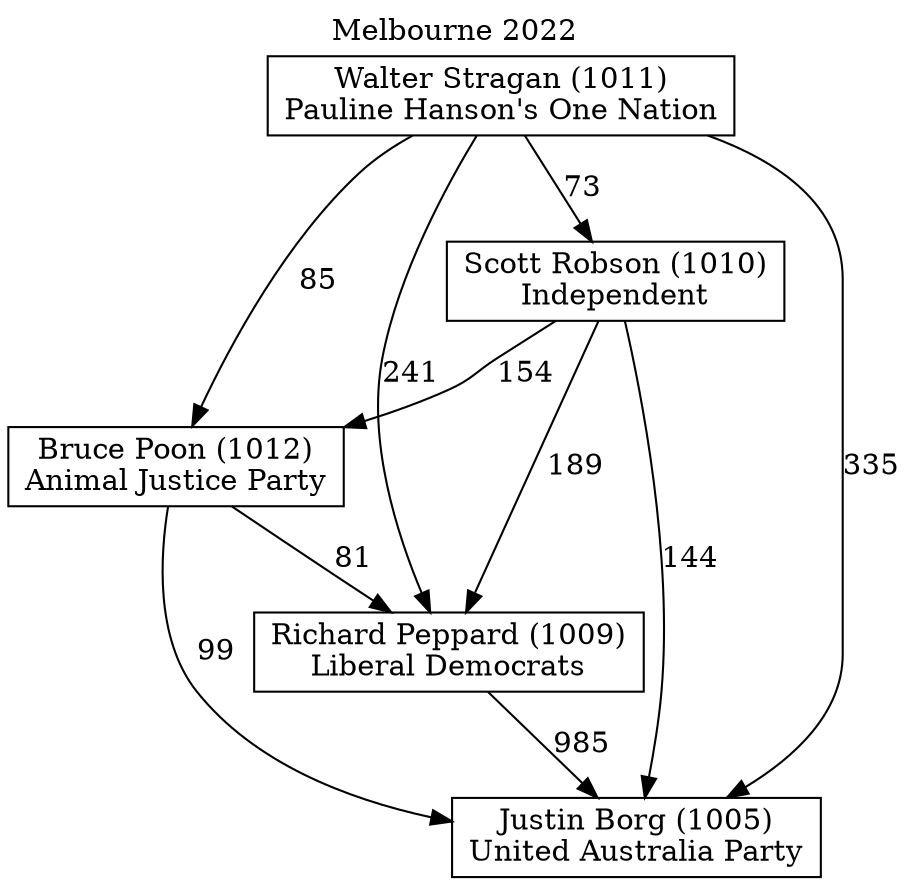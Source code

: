 // House preference flow
digraph "Justin Borg (1005)_Melbourne_2022" {
	graph [label="Melbourne 2022" labelloc=t mclimit=10]
	node [shape=box]
	"Bruce Poon (1012)" [label="Bruce Poon (1012)
Animal Justice Party"]
	"Walter Stragan (1011)" [label="Walter Stragan (1011)
Pauline Hanson's One Nation"]
	"Scott Robson (1010)" [label="Scott Robson (1010)
Independent"]
	"Justin Borg (1005)" [label="Justin Borg (1005)
United Australia Party"]
	"Richard Peppard (1009)" [label="Richard Peppard (1009)
Liberal Democrats"]
	"Richard Peppard (1009)" -> "Justin Borg (1005)" [label=985]
	"Bruce Poon (1012)" -> "Richard Peppard (1009)" [label=81]
	"Scott Robson (1010)" -> "Richard Peppard (1009)" [label=189]
	"Scott Robson (1010)" -> "Bruce Poon (1012)" [label=154]
	"Walter Stragan (1011)" -> "Bruce Poon (1012)" [label=85]
	"Walter Stragan (1011)" -> "Scott Robson (1010)" [label=73]
	"Walter Stragan (1011)" -> "Justin Borg (1005)" [label=335]
	"Scott Robson (1010)" -> "Justin Borg (1005)" [label=144]
	"Walter Stragan (1011)" -> "Richard Peppard (1009)" [label=241]
	"Bruce Poon (1012)" -> "Justin Borg (1005)" [label=99]
}
